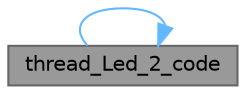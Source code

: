 digraph "thread_Led_2_code"
{
 // LATEX_PDF_SIZE
  bgcolor="transparent";
  edge [fontname=Helvetica,fontsize=10,labelfontname=Helvetica,labelfontsize=10];
  node [fontname=Helvetica,fontsize=10,shape=box,height=0.2,width=0.4];
  rankdir="LR";
  Node1 [label="thread_Led_2_code",height=0.2,width=0.4,color="gray40", fillcolor="grey60", style="filled", fontcolor="black",tooltip="Thread code implementation for LED 2."];
  Node1 -> Node1 [color="steelblue1",style="solid"];
}
